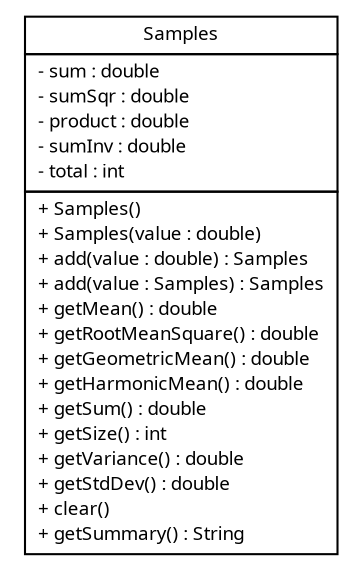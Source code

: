 #!/usr/local/bin/dot
#
# Class diagram 
# Generated by UMLGraph version R5_6 (http://www.umlgraph.org/)
#

digraph G {
	edge [fontname="Trebuchet MS",fontsize=10,labelfontname="Trebuchet MS",labelfontsize=10];
	node [fontname="Trebuchet MS",fontsize=10,shape=plaintext];
	nodesep=0.25;
	ranksep=0.5;
	// broadwick.statistics.Samples
	c2837 [label=<<table title="broadwick.statistics.Samples" border="0" cellborder="1" cellspacing="0" cellpadding="2" port="p" href="./Samples.html">
		<tr><td><table border="0" cellspacing="0" cellpadding="1">
<tr><td align="center" balign="center"><font face="Trebuchet MS"> Samples </font></td></tr>
		</table></td></tr>
		<tr><td><table border="0" cellspacing="0" cellpadding="1">
<tr><td align="left" balign="left"> - sum : double </td></tr>
<tr><td align="left" balign="left"> - sumSqr : double </td></tr>
<tr><td align="left" balign="left"> - product : double </td></tr>
<tr><td align="left" balign="left"> - sumInv : double </td></tr>
<tr><td align="left" balign="left"> - total : int </td></tr>
		</table></td></tr>
		<tr><td><table border="0" cellspacing="0" cellpadding="1">
<tr><td align="left" balign="left"> + Samples() </td></tr>
<tr><td align="left" balign="left"> + Samples(value : double) </td></tr>
<tr><td align="left" balign="left"> + add(value : double) : Samples </td></tr>
<tr><td align="left" balign="left"> + add(value : Samples) : Samples </td></tr>
<tr><td align="left" balign="left"> + getMean() : double </td></tr>
<tr><td align="left" balign="left"> + getRootMeanSquare() : double </td></tr>
<tr><td align="left" balign="left"> + getGeometricMean() : double </td></tr>
<tr><td align="left" balign="left"> + getHarmonicMean() : double </td></tr>
<tr><td align="left" balign="left"> + getSum() : double </td></tr>
<tr><td align="left" balign="left"> + getSize() : int </td></tr>
<tr><td align="left" balign="left"> + getVariance() : double </td></tr>
<tr><td align="left" balign="left"> + getStdDev() : double </td></tr>
<tr><td align="left" balign="left"> + clear() </td></tr>
<tr><td align="left" balign="left"> + getSummary() : String </td></tr>
		</table></td></tr>
		</table>>, URL="./Samples.html", fontname="Trebuchet MS", fontcolor="black", fontsize=9.0];
}


